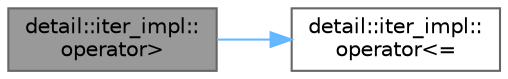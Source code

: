 digraph "detail::iter_impl::operator&gt;"
{
 // LATEX_PDF_SIZE
  bgcolor="transparent";
  edge [fontname=Helvetica,fontsize=10,labelfontname=Helvetica,labelfontsize=10];
  node [fontname=Helvetica,fontsize=10,shape=box,height=0.2,width=0.4];
  rankdir="LR";
  Node1 [id="Node000001",label="detail::iter_impl::\loperator\>",height=0.2,width=0.4,color="gray40", fillcolor="grey60", style="filled", fontcolor="black",tooltip="comparison: greater than"];
  Node1 -> Node2 [id="edge2_Node000001_Node000002",color="steelblue1",style="solid",tooltip=" "];
  Node2 [id="Node000002",label="detail::iter_impl::\loperator\<=",height=0.2,width=0.4,color="grey40", fillcolor="white", style="filled",URL="$classdetail_1_1iter__impl.html#a343806ffb02d7ce5266492128dfd5f9b",tooltip="comparison: less than or equal"];
}
